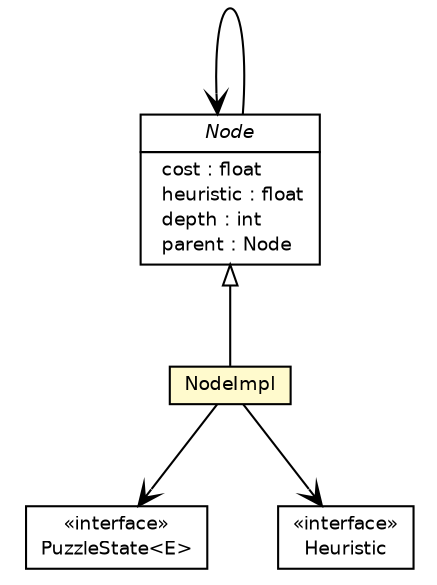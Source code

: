 #!/usr/local/bin/dot
#
# Class diagram 
# Generated by UmlGraph version 4.6 (http://www.spinellis.gr/sw/umlgraph)
#

digraph G {
	edge [fontname="Helvetica",fontsize=10,labelfontname="Helvetica",labelfontsize=10];
	node [fontname="Helvetica",fontsize=10,shape=plaintext];
	// com.googlecode.npuzzle.logic.PuzzleState<E>
	c920 [label=<<table border="0" cellborder="1" cellspacing="0" cellpadding="2" port="p" href="../PuzzleState.html">
		<tr><td><table border="0" cellspacing="0" cellpadding="1">
			<tr><td> &laquo;interface&raquo; </td></tr>
			<tr><td> PuzzleState&lt;E&gt; </td></tr>
		</table></td></tr>
		</table>>, fontname="Helvetica", fontcolor="black", fontsize=9.0];
	// com.googlecode.npuzzle.logic.heuristic.Heuristic
	c924 [label=<<table border="0" cellborder="1" cellspacing="0" cellpadding="2" port="p" href="../heuristic/Heuristic.html">
		<tr><td><table border="0" cellspacing="0" cellpadding="1">
			<tr><td> &laquo;interface&raquo; </td></tr>
			<tr><td> Heuristic </td></tr>
		</table></td></tr>
		</table>>, fontname="Helvetica", fontcolor="black", fontsize=9.0];
	// com.googlecode.npuzzle.logic.astar.Node
	c925 [label=<<table border="0" cellborder="1" cellspacing="0" cellpadding="2" port="p" href="./Node.html">
		<tr><td><table border="0" cellspacing="0" cellpadding="1">
			<tr><td><font face="Helvetica-Oblique"> Node </font></td></tr>
		</table></td></tr>
		<tr><td><table border="0" cellspacing="0" cellpadding="1">
			<tr><td align="left">  cost : float </td></tr>
			<tr><td align="left">  heuristic : float </td></tr>
			<tr><td align="left">  depth : int </td></tr>
			<tr><td align="left">  parent : Node </td></tr>
		</table></td></tr>
		</table>>, fontname="Helvetica", fontcolor="black", fontsize=9.0];
	// com.googlecode.npuzzle.logic.astar.NodeImpl
	c930 [label=<<table border="0" cellborder="1" cellspacing="0" cellpadding="2" port="p" bgcolor="lemonChiffon" href="./NodeImpl.html">
		<tr><td><table border="0" cellspacing="0" cellpadding="1">
			<tr><td> NodeImpl </td></tr>
		</table></td></tr>
		</table>>, fontname="Helvetica", fontcolor="black", fontsize=9.0];
	//com.googlecode.npuzzle.logic.astar.NodeImpl extends com.googlecode.npuzzle.logic.astar.Node
	c925:p -> c930:p [dir=back,arrowtail=empty];
	// com.googlecode.npuzzle.logic.astar.Node NAVASSOC com.googlecode.npuzzle.logic.astar.Node
	c925:p -> c925:p [taillabel="", label="", headlabel="", fontname="Helvetica", fontcolor="black", fontsize=10.0, color="black", arrowhead=open];
	// com.googlecode.npuzzle.logic.astar.NodeImpl NAVASSOC com.googlecode.npuzzle.logic.heuristic.Heuristic
	c930:p -> c924:p [taillabel="", label="", headlabel="", fontname="Helvetica", fontcolor="black", fontsize=10.0, color="black", arrowhead=open];
	// com.googlecode.npuzzle.logic.astar.NodeImpl NAVASSOC com.googlecode.npuzzle.logic.PuzzleState<E>
	c930:p -> c920:p [taillabel="", label="", headlabel="", fontname="Helvetica", fontcolor="black", fontsize=10.0, color="black", arrowhead=open];
}

